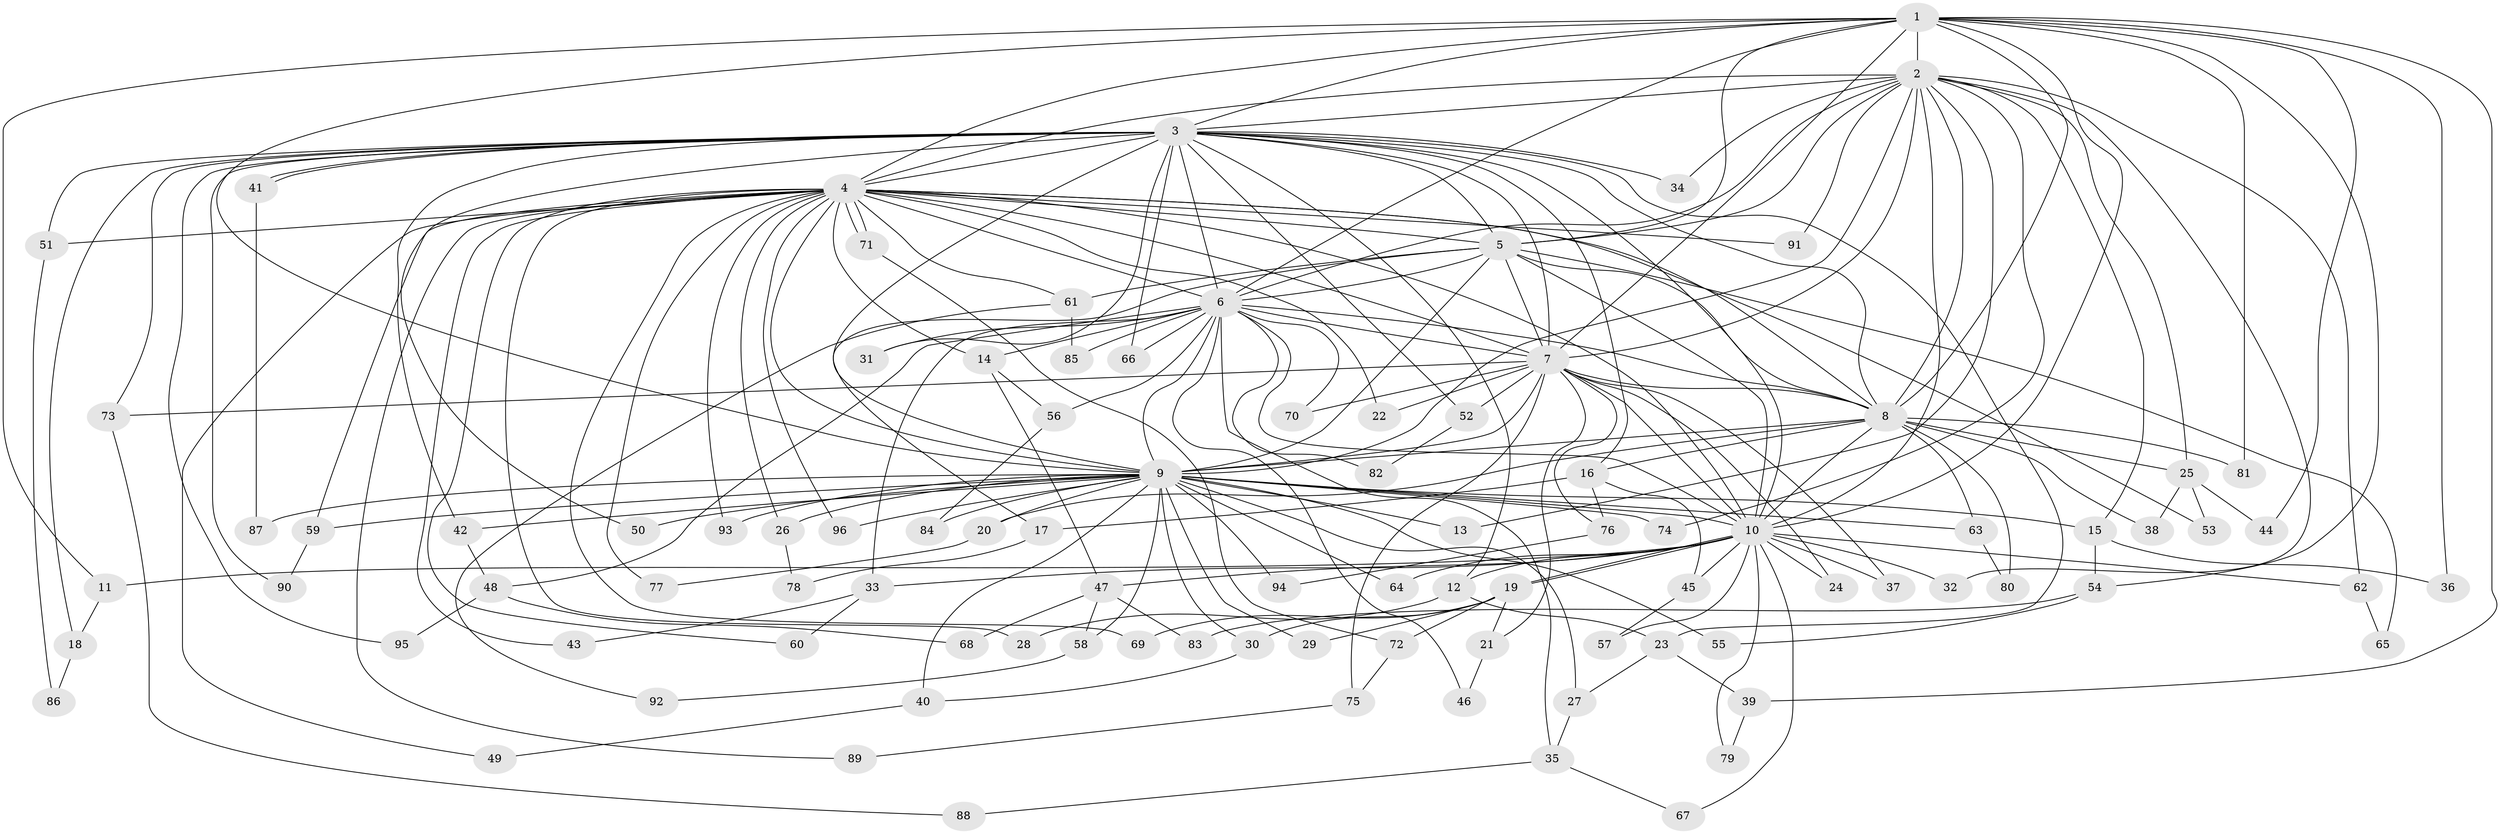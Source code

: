 // Generated by graph-tools (version 1.1) at 2025/25/03/09/25 03:25:44]
// undirected, 96 vertices, 217 edges
graph export_dot {
graph [start="1"]
  node [color=gray90,style=filled];
  1;
  2;
  3;
  4;
  5;
  6;
  7;
  8;
  9;
  10;
  11;
  12;
  13;
  14;
  15;
  16;
  17;
  18;
  19;
  20;
  21;
  22;
  23;
  24;
  25;
  26;
  27;
  28;
  29;
  30;
  31;
  32;
  33;
  34;
  35;
  36;
  37;
  38;
  39;
  40;
  41;
  42;
  43;
  44;
  45;
  46;
  47;
  48;
  49;
  50;
  51;
  52;
  53;
  54;
  55;
  56;
  57;
  58;
  59;
  60;
  61;
  62;
  63;
  64;
  65;
  66;
  67;
  68;
  69;
  70;
  71;
  72;
  73;
  74;
  75;
  76;
  77;
  78;
  79;
  80;
  81;
  82;
  83;
  84;
  85;
  86;
  87;
  88;
  89;
  90;
  91;
  92;
  93;
  94;
  95;
  96;
  1 -- 2;
  1 -- 3;
  1 -- 4;
  1 -- 5;
  1 -- 6;
  1 -- 7;
  1 -- 8;
  1 -- 9;
  1 -- 10;
  1 -- 11;
  1 -- 36;
  1 -- 39;
  1 -- 44;
  1 -- 54;
  1 -- 81;
  2 -- 3;
  2 -- 4;
  2 -- 5;
  2 -- 6;
  2 -- 7;
  2 -- 8;
  2 -- 9;
  2 -- 10;
  2 -- 13;
  2 -- 15;
  2 -- 25;
  2 -- 32;
  2 -- 34;
  2 -- 62;
  2 -- 74;
  2 -- 91;
  3 -- 4;
  3 -- 5;
  3 -- 6;
  3 -- 7;
  3 -- 8;
  3 -- 9;
  3 -- 10;
  3 -- 12;
  3 -- 16;
  3 -- 18;
  3 -- 23;
  3 -- 31;
  3 -- 34;
  3 -- 41;
  3 -- 41;
  3 -- 42;
  3 -- 50;
  3 -- 51;
  3 -- 52;
  3 -- 66;
  3 -- 73;
  3 -- 90;
  3 -- 95;
  4 -- 5;
  4 -- 6;
  4 -- 7;
  4 -- 8;
  4 -- 9;
  4 -- 10;
  4 -- 14;
  4 -- 22;
  4 -- 26;
  4 -- 28;
  4 -- 43;
  4 -- 49;
  4 -- 51;
  4 -- 53;
  4 -- 59;
  4 -- 60;
  4 -- 61;
  4 -- 69;
  4 -- 71;
  4 -- 71;
  4 -- 77;
  4 -- 89;
  4 -- 91;
  4 -- 93;
  4 -- 96;
  5 -- 6;
  5 -- 7;
  5 -- 8;
  5 -- 9;
  5 -- 10;
  5 -- 17;
  5 -- 61;
  5 -- 65;
  6 -- 7;
  6 -- 8;
  6 -- 9;
  6 -- 10;
  6 -- 14;
  6 -- 31;
  6 -- 33;
  6 -- 35;
  6 -- 46;
  6 -- 48;
  6 -- 56;
  6 -- 66;
  6 -- 70;
  6 -- 82;
  6 -- 85;
  7 -- 8;
  7 -- 9;
  7 -- 10;
  7 -- 21;
  7 -- 22;
  7 -- 24;
  7 -- 37;
  7 -- 52;
  7 -- 70;
  7 -- 73;
  7 -- 75;
  7 -- 76;
  8 -- 9;
  8 -- 10;
  8 -- 16;
  8 -- 20;
  8 -- 25;
  8 -- 38;
  8 -- 63;
  8 -- 80;
  8 -- 81;
  9 -- 10;
  9 -- 13;
  9 -- 15;
  9 -- 20;
  9 -- 26;
  9 -- 27;
  9 -- 29;
  9 -- 30;
  9 -- 40;
  9 -- 42;
  9 -- 50;
  9 -- 55;
  9 -- 58;
  9 -- 59;
  9 -- 63;
  9 -- 64;
  9 -- 74;
  9 -- 84;
  9 -- 87;
  9 -- 93;
  9 -- 94;
  9 -- 96;
  10 -- 11;
  10 -- 12;
  10 -- 19;
  10 -- 19;
  10 -- 24;
  10 -- 32;
  10 -- 33;
  10 -- 37;
  10 -- 45;
  10 -- 47;
  10 -- 57;
  10 -- 62;
  10 -- 64;
  10 -- 67;
  10 -- 79;
  11 -- 18;
  12 -- 23;
  12 -- 28;
  14 -- 47;
  14 -- 56;
  15 -- 36;
  15 -- 54;
  16 -- 17;
  16 -- 45;
  16 -- 76;
  17 -- 78;
  18 -- 86;
  19 -- 21;
  19 -- 29;
  19 -- 30;
  19 -- 69;
  19 -- 72;
  20 -- 77;
  21 -- 46;
  23 -- 27;
  23 -- 39;
  25 -- 38;
  25 -- 44;
  25 -- 53;
  26 -- 78;
  27 -- 35;
  30 -- 40;
  33 -- 43;
  33 -- 60;
  35 -- 67;
  35 -- 88;
  39 -- 79;
  40 -- 49;
  41 -- 87;
  42 -- 48;
  45 -- 57;
  47 -- 58;
  47 -- 68;
  47 -- 83;
  48 -- 68;
  48 -- 95;
  51 -- 86;
  52 -- 82;
  54 -- 55;
  54 -- 83;
  56 -- 84;
  58 -- 92;
  59 -- 90;
  61 -- 85;
  61 -- 92;
  62 -- 65;
  63 -- 80;
  71 -- 72;
  72 -- 75;
  73 -- 88;
  75 -- 89;
  76 -- 94;
}

